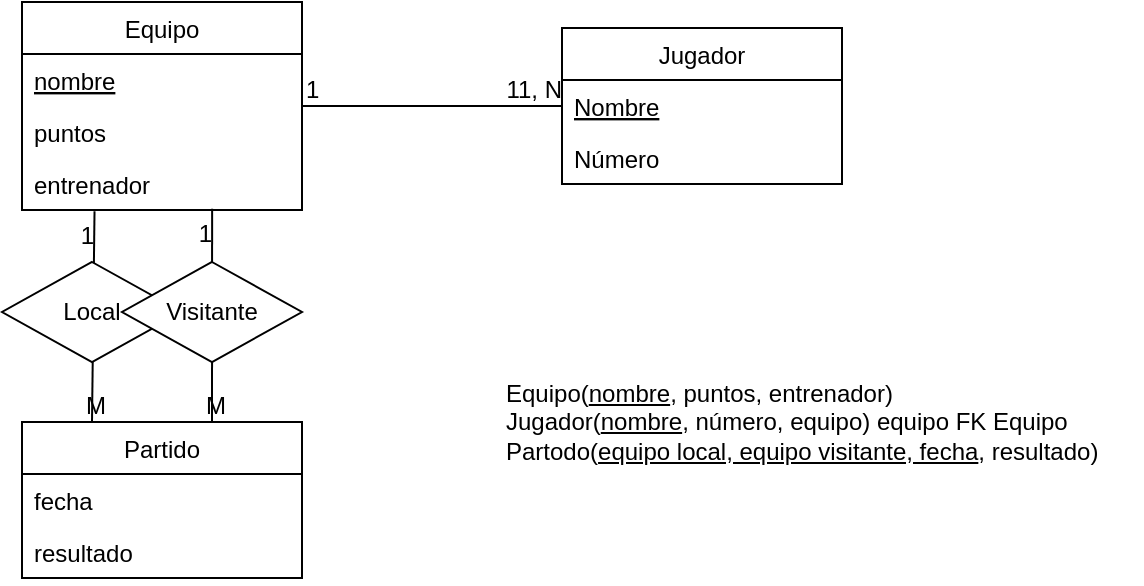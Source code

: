 <mxfile version="20.3.0" type="device"><diagram id="e6VE9Aoq7E-z_GPWf8TW" name="Página-1"><mxGraphModel dx="1108" dy="553" grid="1" gridSize="10" guides="1" tooltips="1" connect="1" arrows="1" fold="1" page="1" pageScale="1" pageWidth="1169" pageHeight="827" math="0" shadow="0"><root><mxCell id="0"/><mxCell id="1" parent="0"/><mxCell id="MWAFKSvKoIHzMAXofELc-1" value="Equipo" style="swimlane;fontStyle=0;childLayout=stackLayout;horizontal=1;startSize=26;fillColor=none;horizontalStack=0;resizeParent=1;resizeParentMax=0;resizeLast=0;collapsible=1;marginBottom=0;" vertex="1" parent="1"><mxGeometry x="200" y="90" width="140" height="104" as="geometry"/></mxCell><mxCell id="MWAFKSvKoIHzMAXofELc-2" value="nombre" style="text;strokeColor=none;fillColor=none;align=left;verticalAlign=top;spacingLeft=4;spacingRight=4;overflow=hidden;rotatable=0;points=[[0,0.5],[1,0.5]];portConstraint=eastwest;fontStyle=4" vertex="1" parent="MWAFKSvKoIHzMAXofELc-1"><mxGeometry y="26" width="140" height="26" as="geometry"/></mxCell><mxCell id="MWAFKSvKoIHzMAXofELc-14" value="puntos" style="text;strokeColor=none;fillColor=none;align=left;verticalAlign=top;spacingLeft=4;spacingRight=4;overflow=hidden;rotatable=0;points=[[0,0.5],[1,0.5]];portConstraint=eastwest;fontStyle=0" vertex="1" parent="MWAFKSvKoIHzMAXofELc-1"><mxGeometry y="52" width="140" height="26" as="geometry"/></mxCell><mxCell id="MWAFKSvKoIHzMAXofELc-41" value="entrenador" style="text;strokeColor=none;fillColor=none;align=left;verticalAlign=top;spacingLeft=4;spacingRight=4;overflow=hidden;rotatable=0;points=[[0,0.5],[1,0.5]];portConstraint=eastwest;fontStyle=0" vertex="1" parent="MWAFKSvKoIHzMAXofELc-1"><mxGeometry y="78" width="140" height="26" as="geometry"/></mxCell><mxCell id="MWAFKSvKoIHzMAXofELc-5" value="Jugador" style="swimlane;fontStyle=0;childLayout=stackLayout;horizontal=1;startSize=26;fillColor=none;horizontalStack=0;resizeParent=1;resizeParentMax=0;resizeLast=0;collapsible=1;marginBottom=0;" vertex="1" parent="1"><mxGeometry x="470" y="103" width="140" height="78" as="geometry"/></mxCell><mxCell id="MWAFKSvKoIHzMAXofELc-6" value="Nombre" style="text;strokeColor=none;fillColor=none;align=left;verticalAlign=top;spacingLeft=4;spacingRight=4;overflow=hidden;rotatable=0;points=[[0,0.5],[1,0.5]];portConstraint=eastwest;fontStyle=4" vertex="1" parent="MWAFKSvKoIHzMAXofELc-5"><mxGeometry y="26" width="140" height="26" as="geometry"/></mxCell><mxCell id="MWAFKSvKoIHzMAXofELc-7" value="Número" style="text;strokeColor=none;fillColor=none;align=left;verticalAlign=top;spacingLeft=4;spacingRight=4;overflow=hidden;rotatable=0;points=[[0,0.5],[1,0.5]];portConstraint=eastwest;" vertex="1" parent="MWAFKSvKoIHzMAXofELc-5"><mxGeometry y="52" width="140" height="26" as="geometry"/></mxCell><mxCell id="MWAFKSvKoIHzMAXofELc-9" value="Partido" style="swimlane;fontStyle=0;childLayout=stackLayout;horizontal=1;startSize=26;fillColor=none;horizontalStack=0;resizeParent=1;resizeParentMax=0;resizeLast=0;collapsible=1;marginBottom=0;" vertex="1" parent="1"><mxGeometry x="200" y="300" width="140" height="78" as="geometry"/></mxCell><mxCell id="MWAFKSvKoIHzMAXofELc-29" value="fecha" style="text;strokeColor=none;fillColor=none;align=left;verticalAlign=top;spacingLeft=4;spacingRight=4;overflow=hidden;rotatable=0;points=[[0,0.5],[1,0.5]];portConstraint=eastwest;" vertex="1" parent="MWAFKSvKoIHzMAXofELc-9"><mxGeometry y="26" width="140" height="26" as="geometry"/></mxCell><mxCell id="MWAFKSvKoIHzMAXofELc-10" value="resultado" style="text;strokeColor=none;fillColor=none;align=left;verticalAlign=top;spacingLeft=4;spacingRight=4;overflow=hidden;rotatable=0;points=[[0,0.5],[1,0.5]];portConstraint=eastwest;" vertex="1" parent="MWAFKSvKoIHzMAXofELc-9"><mxGeometry y="52" width="140" height="26" as="geometry"/></mxCell><mxCell id="MWAFKSvKoIHzMAXofELc-15" value="" style="endArrow=none;html=1;rounded=0;" edge="1" parent="1" source="MWAFKSvKoIHzMAXofELc-1" target="MWAFKSvKoIHzMAXofELc-5"><mxGeometry relative="1" as="geometry"><mxPoint x="130" y="250" as="sourcePoint"/><mxPoint x="290" y="250" as="targetPoint"/></mxGeometry></mxCell><mxCell id="MWAFKSvKoIHzMAXofELc-16" value="1" style="resizable=0;html=1;align=left;verticalAlign=bottom;" connectable="0" vertex="1" parent="MWAFKSvKoIHzMAXofELc-15"><mxGeometry x="-1" relative="1" as="geometry"/></mxCell><mxCell id="MWAFKSvKoIHzMAXofELc-17" value="11, N" style="resizable=0;html=1;align=right;verticalAlign=bottom;" connectable="0" vertex="1" parent="MWAFKSvKoIHzMAXofELc-15"><mxGeometry x="1" relative="1" as="geometry"/></mxCell><mxCell id="MWAFKSvKoIHzMAXofELc-18" value="" style="endArrow=none;html=1;rounded=0;exitX=0.25;exitY=0;exitDx=0;exitDy=0;entryX=0.259;entryY=1.023;entryDx=0;entryDy=0;entryPerimeter=0;" edge="1" parent="1" source="MWAFKSvKoIHzMAXofELc-9" target="MWAFKSvKoIHzMAXofELc-41"><mxGeometry relative="1" as="geometry"><mxPoint x="60" y="250" as="sourcePoint"/><mxPoint x="235" y="200" as="targetPoint"/></mxGeometry></mxCell><mxCell id="MWAFKSvKoIHzMAXofELc-19" value="M" style="resizable=0;html=1;align=left;verticalAlign=bottom;" connectable="0" vertex="1" parent="MWAFKSvKoIHzMAXofELc-18"><mxGeometry x="-1" relative="1" as="geometry"><mxPoint x="-5" as="offset"/></mxGeometry></mxCell><mxCell id="MWAFKSvKoIHzMAXofELc-20" value="1" style="resizable=0;html=1;align=right;verticalAlign=bottom;" connectable="0" vertex="1" parent="MWAFKSvKoIHzMAXofELc-18"><mxGeometry x="1" relative="1" as="geometry"><mxPoint y="21" as="offset"/></mxGeometry></mxCell><mxCell id="MWAFKSvKoIHzMAXofELc-31" value="Local" style="shape=rhombus;perimeter=rhombusPerimeter;whiteSpace=wrap;html=1;align=center;" vertex="1" parent="1"><mxGeometry x="190" y="220" width="90" height="50" as="geometry"/></mxCell><mxCell id="MWAFKSvKoIHzMAXofELc-35" value="" style="endArrow=none;html=1;rounded=0;exitX=0.25;exitY=0;exitDx=0;exitDy=0;entryX=0.679;entryY=0.977;entryDx=0;entryDy=0;entryPerimeter=0;" edge="1" parent="1" target="MWAFKSvKoIHzMAXofELc-41"><mxGeometry relative="1" as="geometry"><mxPoint x="295" y="300" as="sourcePoint"/><mxPoint x="294.58" y="197.792" as="targetPoint"/></mxGeometry></mxCell><mxCell id="MWAFKSvKoIHzMAXofELc-36" value="M" style="resizable=0;html=1;align=left;verticalAlign=bottom;" connectable="0" vertex="1" parent="MWAFKSvKoIHzMAXofELc-35"><mxGeometry x="-1" relative="1" as="geometry"><mxPoint x="-5" as="offset"/></mxGeometry></mxCell><mxCell id="MWAFKSvKoIHzMAXofELc-37" value="1" style="resizable=0;html=1;align=right;verticalAlign=bottom;" connectable="0" vertex="1" parent="MWAFKSvKoIHzMAXofELc-35"><mxGeometry x="1" relative="1" as="geometry"><mxPoint y="21" as="offset"/></mxGeometry></mxCell><mxCell id="MWAFKSvKoIHzMAXofELc-38" value="Visitante" style="shape=rhombus;perimeter=rhombusPerimeter;whiteSpace=wrap;html=1;align=center;" vertex="1" parent="1"><mxGeometry x="250" y="220" width="90" height="50" as="geometry"/></mxCell><mxCell id="MWAFKSvKoIHzMAXofELc-39" value="Equipo(&lt;u&gt;nombre&lt;/u&gt;, puntos, entrenador)&lt;br&gt;Jugador(&lt;u&gt;nombre&lt;/u&gt;, número, equipo) equipo FK Equipo&lt;br&gt;Partodo(&lt;u&gt;equipo local, equipo visitante, fecha&lt;/u&gt;, resultado)&lt;br&gt;" style="text;html=1;align=left;verticalAlign=middle;resizable=0;points=[];autosize=1;strokeColor=none;fillColor=none;" vertex="1" parent="1"><mxGeometry x="440" y="270" width="320" height="60" as="geometry"/></mxCell></root></mxGraphModel></diagram></mxfile>